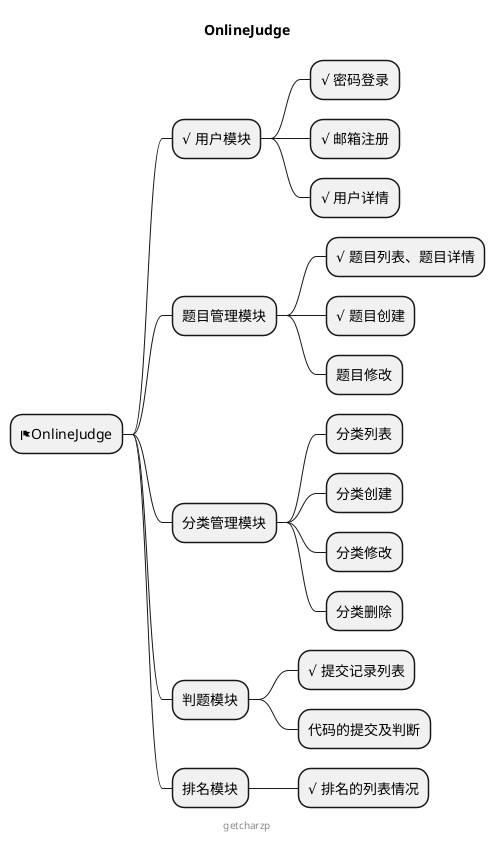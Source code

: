@startmindmap

title OnlineJudge

* <&flag>OnlineJudge
** √ 用户模块
*** √ 密码登录
*** √ 邮箱注册
*** √ 用户详情
** 题目管理模块
*** √ 题目列表、题目详情
*** √ 题目创建
*** 题目修改
** 分类管理模块
*** 分类列表
*** 分类创建
*** 分类修改
*** 分类删除
** 判题模块
*** √ 提交记录列表
*** 代码的提交及判断
** 排名模块
*** √ 排名的列表情况

center footer getcharzp

@endmindmap
